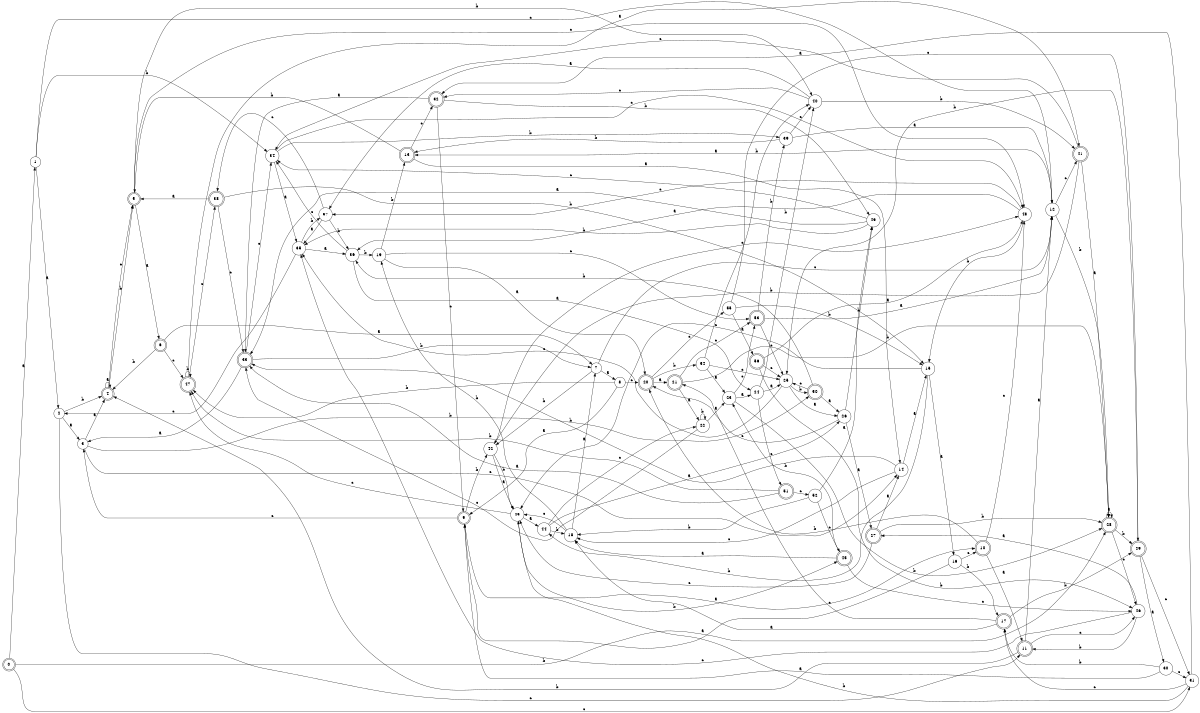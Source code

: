 digraph n46_5 {
__start0 [label="" shape="none"];

rankdir=LR;
size="8,5";

s0 [style="rounded,filled", color="black", fillcolor="white" shape="doublecircle", label="0"];
s1 [style="filled", color="black", fillcolor="white" shape="circle", label="1"];
s2 [style="filled", color="black", fillcolor="white" shape="circle", label="2"];
s3 [style="filled", color="black", fillcolor="white" shape="circle", label="3"];
s4 [style="rounded,filled", color="black", fillcolor="white" shape="doublecircle", label="4"];
s5 [style="rounded,filled", color="black", fillcolor="white" shape="doublecircle", label="5"];
s6 [style="rounded,filled", color="black", fillcolor="white" shape="doublecircle", label="6"];
s7 [style="filled", color="black", fillcolor="white" shape="circle", label="7"];
s8 [style="filled", color="black", fillcolor="white" shape="circle", label="8"];
s9 [style="rounded,filled", color="black", fillcolor="white" shape="doublecircle", label="9"];
s10 [style="rounded,filled", color="black", fillcolor="white" shape="doublecircle", label="10"];
s11 [style="rounded,filled", color="black", fillcolor="white" shape="doublecircle", label="11"];
s12 [style="filled", color="black", fillcolor="white" shape="circle", label="12"];
s13 [style="rounded,filled", color="black", fillcolor="white" shape="doublecircle", label="13"];
s14 [style="filled", color="black", fillcolor="white" shape="circle", label="14"];
s15 [style="filled", color="black", fillcolor="white" shape="circle", label="15"];
s16 [style="filled", color="black", fillcolor="white" shape="circle", label="16"];
s17 [style="rounded,filled", color="black", fillcolor="white" shape="doublecircle", label="17"];
s18 [style="filled", color="black", fillcolor="white" shape="circle", label="18"];
s19 [style="filled", color="black", fillcolor="white" shape="circle", label="19"];
s20 [style="rounded,filled", color="black", fillcolor="white" shape="doublecircle", label="20"];
s21 [style="rounded,filled", color="black", fillcolor="white" shape="doublecircle", label="21"];
s22 [style="filled", color="black", fillcolor="white" shape="circle", label="22"];
s23 [style="filled", color="black", fillcolor="white" shape="circle", label="23"];
s24 [style="filled", color="black", fillcolor="white" shape="circle", label="24"];
s25 [style="filled", color="black", fillcolor="white" shape="circle", label="25"];
s26 [style="filled", color="black", fillcolor="white" shape="circle", label="26"];
s27 [style="rounded,filled", color="black", fillcolor="white" shape="doublecircle", label="27"];
s28 [style="rounded,filled", color="black", fillcolor="white" shape="doublecircle", label="28"];
s29 [style="rounded,filled", color="black", fillcolor="white" shape="doublecircle", label="29"];
s30 [style="filled", color="black", fillcolor="white" shape="circle", label="30"];
s31 [style="filled", color="black", fillcolor="white" shape="circle", label="31"];
s32 [style="rounded,filled", color="black", fillcolor="white" shape="doublecircle", label="32"];
s33 [style="rounded,filled", color="black", fillcolor="white" shape="doublecircle", label="33"];
s34 [style="filled", color="black", fillcolor="white" shape="circle", label="34"];
s35 [style="filled", color="black", fillcolor="white" shape="circle", label="35"];
s36 [style="filled", color="black", fillcolor="white" shape="circle", label="36"];
s37 [style="filled", color="black", fillcolor="white" shape="circle", label="37"];
s38 [style="rounded,filled", color="black", fillcolor="white" shape="doublecircle", label="38"];
s39 [style="filled", color="black", fillcolor="white" shape="circle", label="39"];
s40 [style="filled", color="black", fillcolor="white" shape="circle", label="40"];
s41 [style="rounded,filled", color="black", fillcolor="white" shape="doublecircle", label="41"];
s42 [style="filled", color="black", fillcolor="white" shape="circle", label="42"];
s43 [style="filled", color="black", fillcolor="white" shape="circle", label="43"];
s44 [style="filled", color="black", fillcolor="white" shape="circle", label="44"];
s45 [style="rounded,filled", color="black", fillcolor="white" shape="doublecircle", label="45"];
s46 [style="filled", color="black", fillcolor="white" shape="circle", label="46"];
s47 [style="rounded,filled", color="black", fillcolor="white" shape="doublecircle", label="47"];
s48 [style="filled", color="black", fillcolor="white" shape="circle", label="48"];
s49 [style="filled", color="black", fillcolor="white" shape="circle", label="49"];
s50 [style="rounded,filled", color="black", fillcolor="white" shape="doublecircle", label="50"];
s51 [style="rounded,filled", color="black", fillcolor="white" shape="doublecircle", label="51"];
s52 [style="filled", color="black", fillcolor="white" shape="circle", label="52"];
s53 [style="rounded,filled", color="black", fillcolor="white" shape="doublecircle", label="53"];
s54 [style="filled", color="black", fillcolor="white" shape="circle", label="54"];
s55 [style="filled", color="black", fillcolor="white" shape="circle", label="55"];
s56 [style="rounded,filled", color="black", fillcolor="white" shape="doublecircle", label="56"];
s0 -> s1 [label="a"];
s0 -> s28 [label="b"];
s0 -> s31 [label="c"];
s1 -> s2 [label="a"];
s1 -> s34 [label="b"];
s1 -> s12 [label="c"];
s2 -> s3 [label="a"];
s2 -> s4 [label="b"];
s2 -> s11 [label="c"];
s3 -> s4 [label="a"];
s3 -> s50 [label="b"];
s3 -> s14 [label="c"];
s4 -> s4 [label="a"];
s4 -> s5 [label="b"];
s4 -> s5 [label="c"];
s5 -> s6 [label="a"];
s5 -> s40 [label="b"];
s5 -> s48 [label="c"];
s6 -> s7 [label="a"];
s6 -> s4 [label="b"];
s6 -> s47 [label="c"];
s7 -> s8 [label="a"];
s7 -> s42 [label="b"];
s7 -> s12 [label="c"];
s8 -> s9 [label="a"];
s8 -> s47 [label="b"];
s8 -> s20 [label="c"];
s9 -> s10 [label="a"];
s9 -> s42 [label="b"];
s9 -> s3 [label="c"];
s10 -> s11 [label="a"];
s10 -> s20 [label="b"];
s10 -> s48 [label="c"];
s11 -> s12 [label="a"];
s11 -> s4 [label="b"];
s11 -> s46 [label="c"];
s12 -> s13 [label="a"];
s12 -> s28 [label="b"];
s12 -> s41 [label="c"];
s13 -> s14 [label="a"];
s13 -> s5 [label="b"];
s13 -> s32 [label="c"];
s14 -> s15 [label="a"];
s14 -> s33 [label="b"];
s14 -> s18 [label="c"];
s15 -> s16 [label="a"];
s15 -> s44 [label="b"];
s15 -> s43 [label="c"];
s16 -> s9 [label="a"];
s16 -> s17 [label="b"];
s16 -> s10 [label="c"];
s17 -> s18 [label="a"];
s17 -> s29 [label="b"];
s17 -> s21 [label="c"];
s18 -> s7 [label="a"];
s18 -> s19 [label="b"];
s18 -> s43 [label="c"];
s19 -> s20 [label="a"];
s19 -> s13 [label="b"];
s19 -> s53 [label="c"];
s20 -> s21 [label="a"];
s20 -> s54 [label="b"];
s20 -> s55 [label="c"];
s21 -> s22 [label="a"];
s21 -> s28 [label="b"];
s21 -> s53 [label="c"];
s22 -> s23 [label="a"];
s22 -> s22 [label="b"];
s22 -> s33 [label="c"];
s23 -> s24 [label="a"];
s23 -> s28 [label="b"];
s23 -> s53 [label="c"];
s24 -> s25 [label="a"];
s24 -> s40 [label="b"];
s24 -> s51 [label="c"];
s25 -> s26 [label="a"];
s25 -> s50 [label="b"];
s25 -> s35 [label="c"];
s26 -> s27 [label="a"];
s26 -> s49 [label="b"];
s26 -> s20 [label="c"];
s27 -> s14 [label="a"];
s27 -> s28 [label="b"];
s27 -> s43 [label="c"];
s28 -> s28 [label="a"];
s28 -> s29 [label="b"];
s28 -> s46 [label="c"];
s29 -> s30 [label="a"];
s29 -> s25 [label="b"];
s29 -> s31 [label="c"];
s30 -> s9 [label="a"];
s30 -> s17 [label="b"];
s30 -> s31 [label="c"];
s31 -> s32 [label="a"];
s31 -> s43 [label="b"];
s31 -> s17 [label="c"];
s32 -> s33 [label="a"];
s32 -> s49 [label="b"];
s32 -> s9 [label="c"];
s33 -> s3 [label="a"];
s33 -> s7 [label="b"];
s33 -> s34 [label="c"];
s34 -> s35 [label="a"];
s34 -> s39 [label="b"];
s34 -> s48 [label="c"];
s35 -> s36 [label="a"];
s35 -> s37 [label="b"];
s35 -> s2 [label="c"];
s36 -> s24 [label="a"];
s36 -> s19 [label="b"];
s36 -> s34 [label="c"];
s37 -> s35 [label="a"];
s37 -> s36 [label="b"];
s37 -> s38 [label="c"];
s38 -> s5 [label="a"];
s38 -> s15 [label="b"];
s38 -> s33 [label="c"];
s39 -> s12 [label="a"];
s39 -> s13 [label="b"];
s39 -> s40 [label="c"];
s40 -> s37 [label="a"];
s40 -> s41 [label="b"];
s40 -> s32 [label="c"];
s41 -> s28 [label="a"];
s41 -> s42 [label="b"];
s41 -> s34 [label="c"];
s42 -> s43 [label="a"];
s42 -> s43 [label="b"];
s42 -> s48 [label="c"];
s43 -> s44 [label="a"];
s43 -> s45 [label="b"];
s43 -> s47 [label="c"];
s44 -> s26 [label="a"];
s44 -> s18 [label="b"];
s44 -> s22 [label="c"];
s45 -> s18 [label="a"];
s45 -> s23 [label="b"];
s45 -> s46 [label="c"];
s46 -> s27 [label="a"];
s46 -> s11 [label="b"];
s46 -> s35 [label="c"];
s47 -> s41 [label="a"];
s47 -> s47 [label="b"];
s47 -> s38 [label="c"];
s48 -> s36 [label="a"];
s48 -> s15 [label="b"];
s48 -> s37 [label="c"];
s49 -> s33 [label="a"];
s49 -> s35 [label="b"];
s49 -> s34 [label="c"];
s50 -> s26 [label="a"];
s50 -> s36 [label="b"];
s50 -> s25 [label="c"];
s51 -> s33 [label="a"];
s51 -> s47 [label="b"];
s51 -> s52 [label="c"];
s52 -> s49 [label="a"];
s52 -> s18 [label="b"];
s52 -> s45 [label="c"];
s53 -> s12 [label="a"];
s53 -> s39 [label="b"];
s53 -> s25 [label="c"];
s54 -> s23 [label="a"];
s54 -> s40 [label="b"];
s54 -> s25 [label="c"];
s55 -> s56 [label="a"];
s55 -> s15 [label="b"];
s55 -> s29 [label="c"];
s56 -> s48 [label="a"];
s56 -> s46 [label="b"];
s56 -> s25 [label="c"];

}